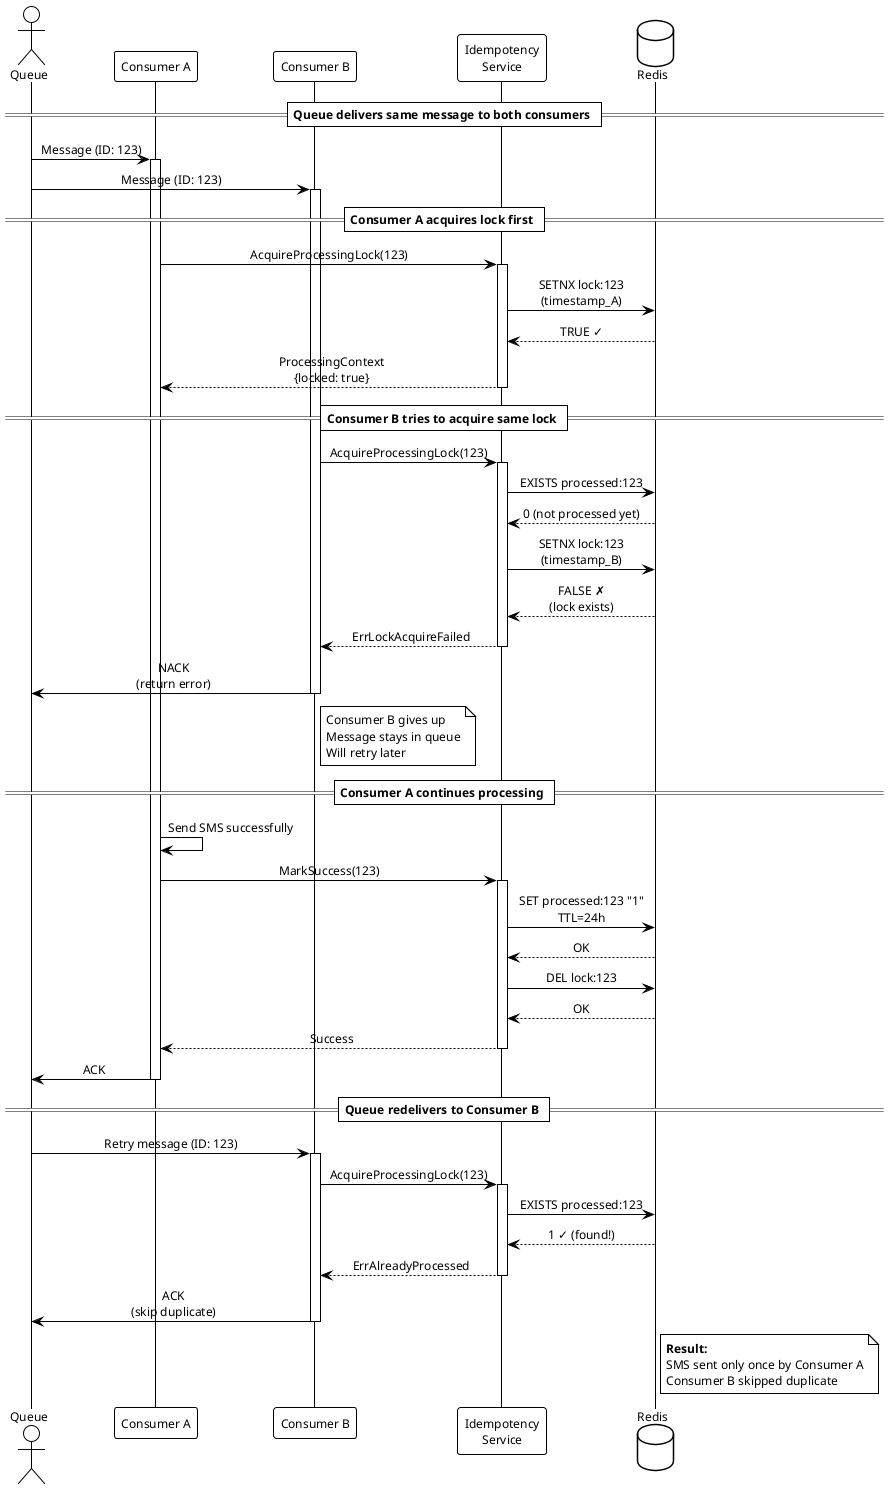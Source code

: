 @startuml Idempotency - Concurrent Processing
!theme plain
skinparam sequenceMessageAlign center
skinparam defaultFontSize 12

actor "Queue" as Queue
participant "Consumer A" as ConsumerA
participant "Consumer B" as ConsumerB
participant "Idempotency\nService" as Idempotency
database Redis

== Queue delivers same message to both consumers ==

Queue -> ConsumerA: Message (ID: 123)
activate ConsumerA

Queue -> ConsumerB: Message (ID: 123)
activate ConsumerB

== Consumer A acquires lock first ==

ConsumerA -> Idempotency: AcquireProcessingLock(123)
activate Idempotency

Idempotency -> Redis: SETNX lock:123\n(timestamp_A)
Redis --> Idempotency: TRUE ✓

Idempotency --> ConsumerA: ProcessingContext\n{locked: true}
deactivate Idempotency

== Consumer B tries to acquire same lock ==

ConsumerB -> Idempotency: AcquireProcessingLock(123)
activate Idempotency

Idempotency -> Redis: EXISTS processed:123
Redis --> Idempotency: 0 (not processed yet)

Idempotency -> Redis: SETNX lock:123\n(timestamp_B)
Redis --> Idempotency: FALSE ✗\n(lock exists)

Idempotency --> ConsumerB: ErrLockAcquireFailed
deactivate Idempotency

ConsumerB -> Queue: NACK\n(return error)
deactivate ConsumerB
note right of ConsumerB
  Consumer B gives up
  Message stays in queue
  Will retry later
end note

== Consumer A continues processing ==

ConsumerA -> ConsumerA: Send SMS successfully

ConsumerA -> Idempotency: MarkSuccess(123)
activate Idempotency

Idempotency -> Redis: SET processed:123 "1"\nTTL=24h
Redis --> Idempotency: OK

Idempotency -> Redis: DEL lock:123
Redis --> Idempotency: OK

Idempotency --> ConsumerA: Success
deactivate Idempotency

ConsumerA -> Queue: ACK
deactivate ConsumerA

== Queue redelivers to Consumer B ==

Queue -> ConsumerB: Retry message (ID: 123)
activate ConsumerB

ConsumerB -> Idempotency: AcquireProcessingLock(123)
activate Idempotency

Idempotency -> Redis: EXISTS processed:123
Redis --> Idempotency: 1 ✓ (found!)

Idempotency --> ConsumerB: ErrAlreadyProcessed
deactivate Idempotency

ConsumerB -> Queue: ACK\n(skip duplicate)
deactivate ConsumerB

note right of Redis
  **Result:**
  SMS sent only once by Consumer A
  Consumer B skipped duplicate
end note

@enduml
